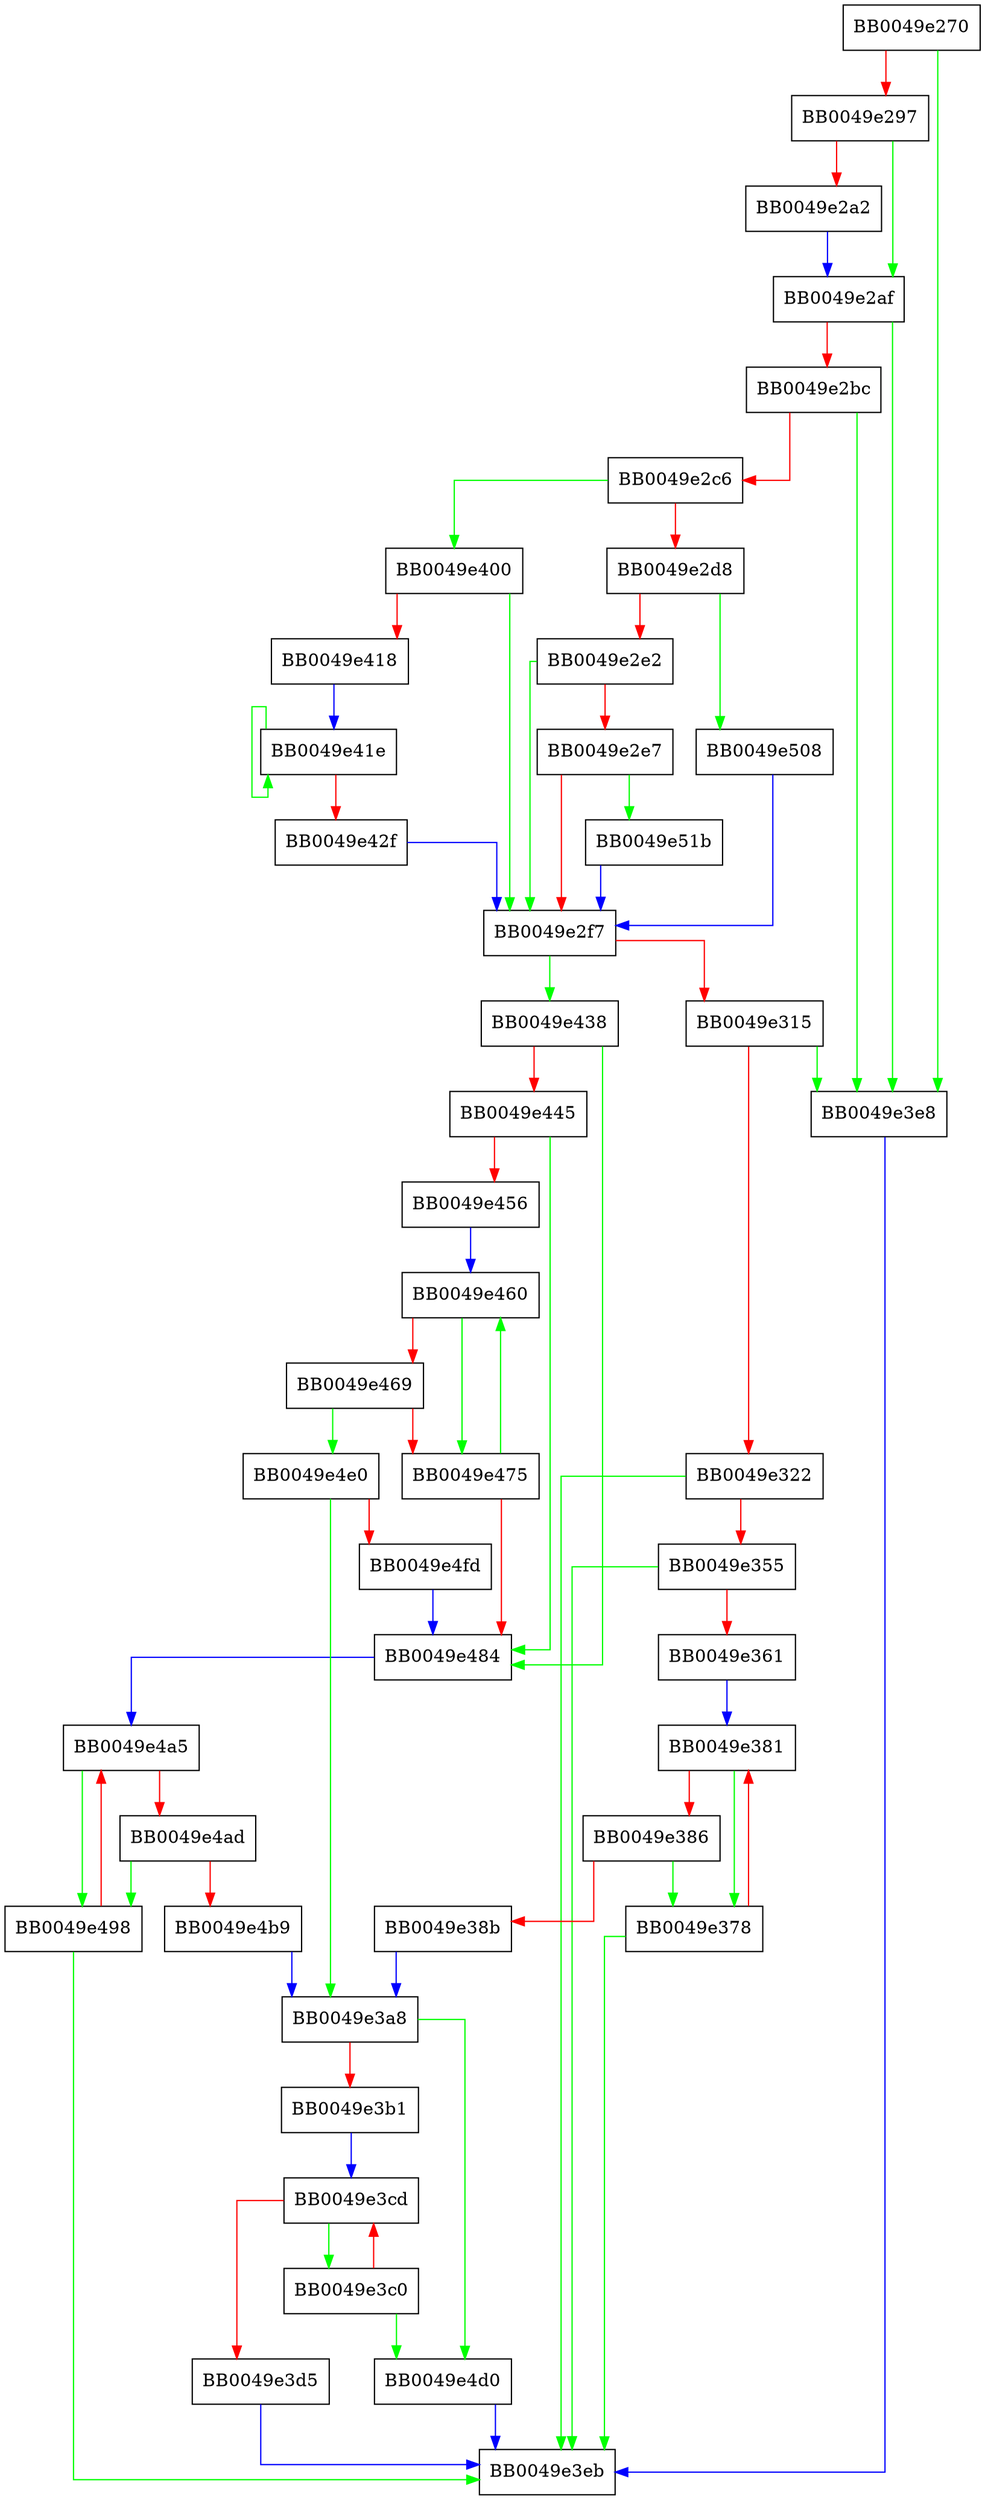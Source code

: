 digraph sig_cb {
  node [shape="box"];
  graph [splines=ortho];
  BB0049e270 -> BB0049e3e8 [color="green"];
  BB0049e270 -> BB0049e297 [color="red"];
  BB0049e297 -> BB0049e2af [color="green"];
  BB0049e297 -> BB0049e2a2 [color="red"];
  BB0049e2a2 -> BB0049e2af [color="blue"];
  BB0049e2af -> BB0049e3e8 [color="green"];
  BB0049e2af -> BB0049e2bc [color="red"];
  BB0049e2bc -> BB0049e3e8 [color="green"];
  BB0049e2bc -> BB0049e2c6 [color="red"];
  BB0049e2c6 -> BB0049e400 [color="green"];
  BB0049e2c6 -> BB0049e2d8 [color="red"];
  BB0049e2d8 -> BB0049e508 [color="green"];
  BB0049e2d8 -> BB0049e2e2 [color="red"];
  BB0049e2e2 -> BB0049e2f7 [color="green"];
  BB0049e2e2 -> BB0049e2e7 [color="red"];
  BB0049e2e7 -> BB0049e51b [color="green"];
  BB0049e2e7 -> BB0049e2f7 [color="red"];
  BB0049e2f7 -> BB0049e438 [color="green"];
  BB0049e2f7 -> BB0049e315 [color="red"];
  BB0049e315 -> BB0049e3e8 [color="green"];
  BB0049e315 -> BB0049e322 [color="red"];
  BB0049e322 -> BB0049e3eb [color="green"];
  BB0049e322 -> BB0049e355 [color="red"];
  BB0049e355 -> BB0049e3eb [color="green"];
  BB0049e355 -> BB0049e361 [color="red"];
  BB0049e361 -> BB0049e381 [color="blue"];
  BB0049e378 -> BB0049e3eb [color="green"];
  BB0049e378 -> BB0049e381 [color="red"];
  BB0049e381 -> BB0049e378 [color="green"];
  BB0049e381 -> BB0049e386 [color="red"];
  BB0049e386 -> BB0049e378 [color="green"];
  BB0049e386 -> BB0049e38b [color="red"];
  BB0049e38b -> BB0049e3a8 [color="blue"];
  BB0049e3a8 -> BB0049e4d0 [color="green"];
  BB0049e3a8 -> BB0049e3b1 [color="red"];
  BB0049e3b1 -> BB0049e3cd [color="blue"];
  BB0049e3c0 -> BB0049e4d0 [color="green"];
  BB0049e3c0 -> BB0049e3cd [color="red"];
  BB0049e3cd -> BB0049e3c0 [color="green"];
  BB0049e3cd -> BB0049e3d5 [color="red"];
  BB0049e3d5 -> BB0049e3eb [color="blue"];
  BB0049e3e8 -> BB0049e3eb [color="blue"];
  BB0049e400 -> BB0049e2f7 [color="green"];
  BB0049e400 -> BB0049e418 [color="red"];
  BB0049e418 -> BB0049e41e [color="blue"];
  BB0049e41e -> BB0049e41e [color="green"];
  BB0049e41e -> BB0049e42f [color="red"];
  BB0049e42f -> BB0049e2f7 [color="blue"];
  BB0049e438 -> BB0049e484 [color="green"];
  BB0049e438 -> BB0049e445 [color="red"];
  BB0049e445 -> BB0049e484 [color="green"];
  BB0049e445 -> BB0049e456 [color="red"];
  BB0049e456 -> BB0049e460 [color="blue"];
  BB0049e460 -> BB0049e475 [color="green"];
  BB0049e460 -> BB0049e469 [color="red"];
  BB0049e469 -> BB0049e4e0 [color="green"];
  BB0049e469 -> BB0049e475 [color="red"];
  BB0049e475 -> BB0049e460 [color="green"];
  BB0049e475 -> BB0049e484 [color="red"];
  BB0049e484 -> BB0049e4a5 [color="blue"];
  BB0049e498 -> BB0049e3eb [color="green"];
  BB0049e498 -> BB0049e4a5 [color="red"];
  BB0049e4a5 -> BB0049e498 [color="green"];
  BB0049e4a5 -> BB0049e4ad [color="red"];
  BB0049e4ad -> BB0049e498 [color="green"];
  BB0049e4ad -> BB0049e4b9 [color="red"];
  BB0049e4b9 -> BB0049e3a8 [color="blue"];
  BB0049e4d0 -> BB0049e3eb [color="blue"];
  BB0049e4e0 -> BB0049e3a8 [color="green"];
  BB0049e4e0 -> BB0049e4fd [color="red"];
  BB0049e4fd -> BB0049e484 [color="blue"];
  BB0049e508 -> BB0049e2f7 [color="blue"];
  BB0049e51b -> BB0049e2f7 [color="blue"];
}